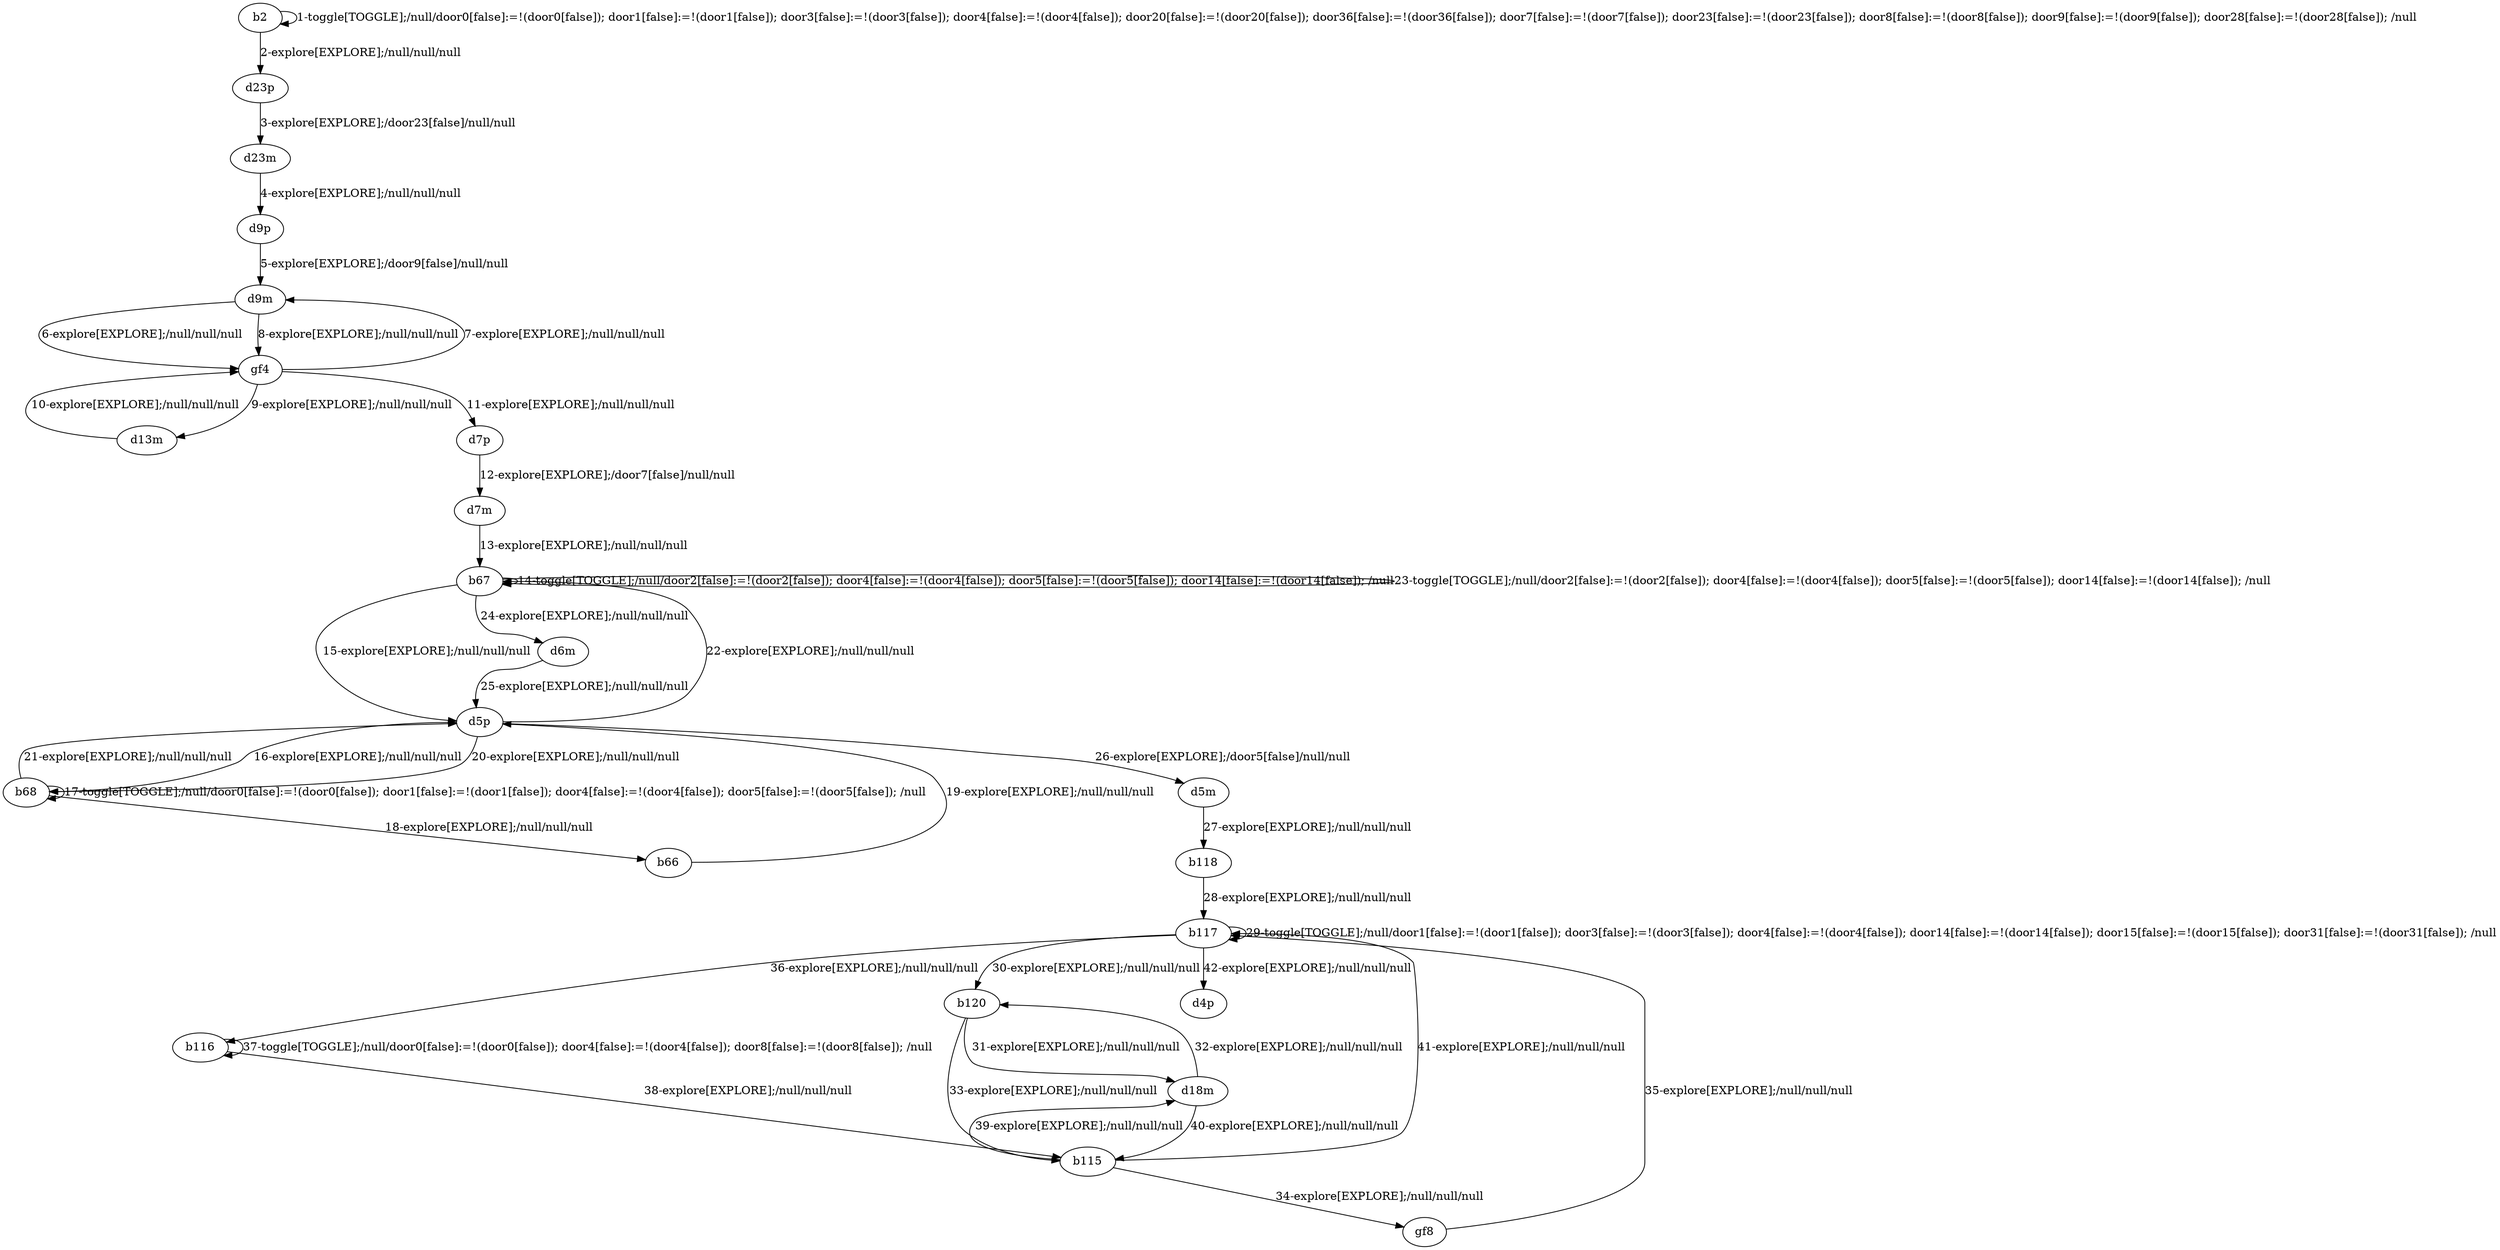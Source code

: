 # Total number of goals covered by this test: 5
# b115 --> b117
# b116 --> b115
# b117 --> d4p
# b115 --> d18m
# d18m --> b115

digraph g {
"b2" -> "b2" [label = "1-toggle[TOGGLE];/null/door0[false]:=!(door0[false]); door1[false]:=!(door1[false]); door3[false]:=!(door3[false]); door4[false]:=!(door4[false]); door20[false]:=!(door20[false]); door36[false]:=!(door36[false]); door7[false]:=!(door7[false]); door23[false]:=!(door23[false]); door8[false]:=!(door8[false]); door9[false]:=!(door9[false]); door28[false]:=!(door28[false]); /null"];
"b2" -> "d23p" [label = "2-explore[EXPLORE];/null/null/null"];
"d23p" -> "d23m" [label = "3-explore[EXPLORE];/door23[false]/null/null"];
"d23m" -> "d9p" [label = "4-explore[EXPLORE];/null/null/null"];
"d9p" -> "d9m" [label = "5-explore[EXPLORE];/door9[false]/null/null"];
"d9m" -> "gf4" [label = "6-explore[EXPLORE];/null/null/null"];
"gf4" -> "d9m" [label = "7-explore[EXPLORE];/null/null/null"];
"d9m" -> "gf4" [label = "8-explore[EXPLORE];/null/null/null"];
"gf4" -> "d13m" [label = "9-explore[EXPLORE];/null/null/null"];
"d13m" -> "gf4" [label = "10-explore[EXPLORE];/null/null/null"];
"gf4" -> "d7p" [label = "11-explore[EXPLORE];/null/null/null"];
"d7p" -> "d7m" [label = "12-explore[EXPLORE];/door7[false]/null/null"];
"d7m" -> "b67" [label = "13-explore[EXPLORE];/null/null/null"];
"b67" -> "b67" [label = "14-toggle[TOGGLE];/null/door2[false]:=!(door2[false]); door4[false]:=!(door4[false]); door5[false]:=!(door5[false]); door14[false]:=!(door14[false]); /null"];
"b67" -> "d5p" [label = "15-explore[EXPLORE];/null/null/null"];
"d5p" -> "b68" [label = "16-explore[EXPLORE];/null/null/null"];
"b68" -> "b68" [label = "17-toggle[TOGGLE];/null/door0[false]:=!(door0[false]); door1[false]:=!(door1[false]); door4[false]:=!(door4[false]); door5[false]:=!(door5[false]); /null"];
"b68" -> "b66" [label = "18-explore[EXPLORE];/null/null/null"];
"b66" -> "d5p" [label = "19-explore[EXPLORE];/null/null/null"];
"d5p" -> "b68" [label = "20-explore[EXPLORE];/null/null/null"];
"b68" -> "d5p" [label = "21-explore[EXPLORE];/null/null/null"];
"d5p" -> "b67" [label = "22-explore[EXPLORE];/null/null/null"];
"b67" -> "b67" [label = "23-toggle[TOGGLE];/null/door2[false]:=!(door2[false]); door4[false]:=!(door4[false]); door5[false]:=!(door5[false]); door14[false]:=!(door14[false]); /null"];
"b67" -> "d6m" [label = "24-explore[EXPLORE];/null/null/null"];
"d6m" -> "d5p" [label = "25-explore[EXPLORE];/null/null/null"];
"d5p" -> "d5m" [label = "26-explore[EXPLORE];/door5[false]/null/null"];
"d5m" -> "b118" [label = "27-explore[EXPLORE];/null/null/null"];
"b118" -> "b117" [label = "28-explore[EXPLORE];/null/null/null"];
"b117" -> "b117" [label = "29-toggle[TOGGLE];/null/door1[false]:=!(door1[false]); door3[false]:=!(door3[false]); door4[false]:=!(door4[false]); door14[false]:=!(door14[false]); door15[false]:=!(door15[false]); door31[false]:=!(door31[false]); /null"];
"b117" -> "b120" [label = "30-explore[EXPLORE];/null/null/null"];
"b120" -> "d18m" [label = "31-explore[EXPLORE];/null/null/null"];
"d18m" -> "b120" [label = "32-explore[EXPLORE];/null/null/null"];
"b120" -> "b115" [label = "33-explore[EXPLORE];/null/null/null"];
"b115" -> "gf8" [label = "34-explore[EXPLORE];/null/null/null"];
"gf8" -> "b117" [label = "35-explore[EXPLORE];/null/null/null"];
"b117" -> "b116" [label = "36-explore[EXPLORE];/null/null/null"];
"b116" -> "b116" [label = "37-toggle[TOGGLE];/null/door0[false]:=!(door0[false]); door4[false]:=!(door4[false]); door8[false]:=!(door8[false]); /null"];
"b116" -> "b115" [label = "38-explore[EXPLORE];/null/null/null"];
"b115" -> "d18m" [label = "39-explore[EXPLORE];/null/null/null"];
"d18m" -> "b115" [label = "40-explore[EXPLORE];/null/null/null"];
"b115" -> "b117" [label = "41-explore[EXPLORE];/null/null/null"];
"b117" -> "d4p" [label = "42-explore[EXPLORE];/null/null/null"];
}